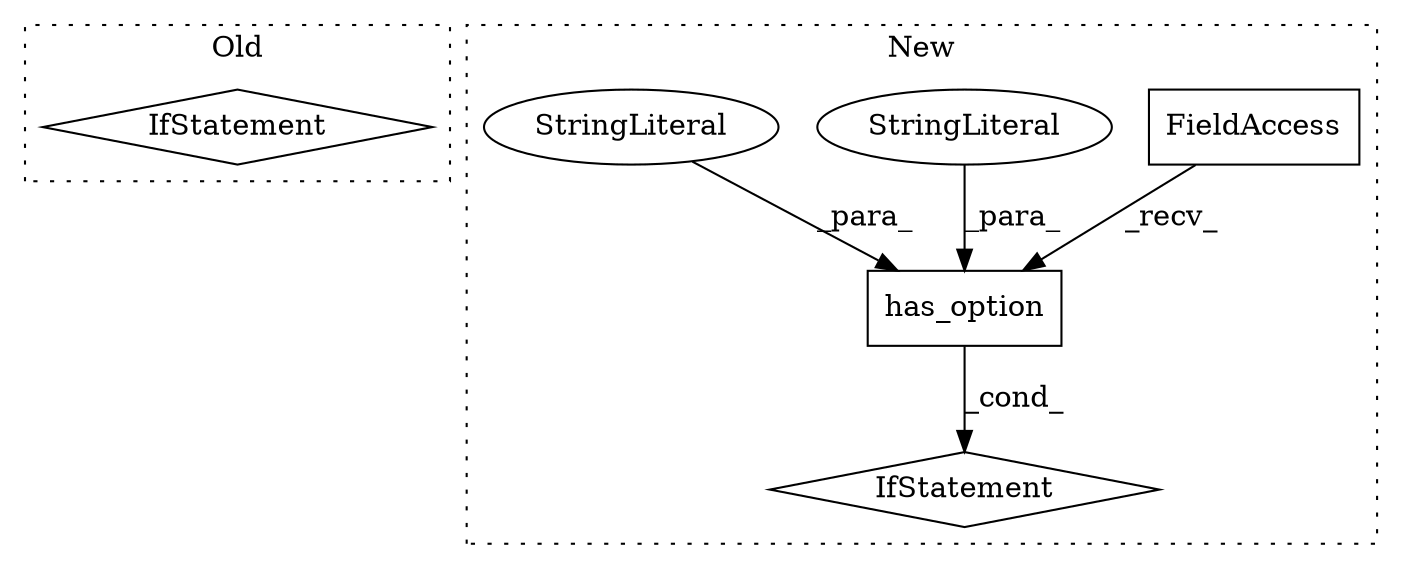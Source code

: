 digraph G {
subgraph cluster0 {
1 [label="IfStatement" a="25" s="6620,6653" l="4,2" shape="diamond"];
label = "Old";
style="dotted";
}
subgraph cluster1 {
2 [label="has_option" a="32" s="6585,6613" l="11,1" shape="box"];
3 [label="FieldAccess" a="22" s="6581" l="3" shape="box"];
4 [label="IfStatement" a="25" s="6577,6614" l="4,2" shape="diamond"];
5 [label="StringLiteral" a="45" s="6596" l="9" shape="ellipse"];
6 [label="StringLiteral" a="45" s="6606" l="7" shape="ellipse"];
label = "New";
style="dotted";
}
2 -> 4 [label="_cond_"];
3 -> 2 [label="_recv_"];
5 -> 2 [label="_para_"];
6 -> 2 [label="_para_"];
}